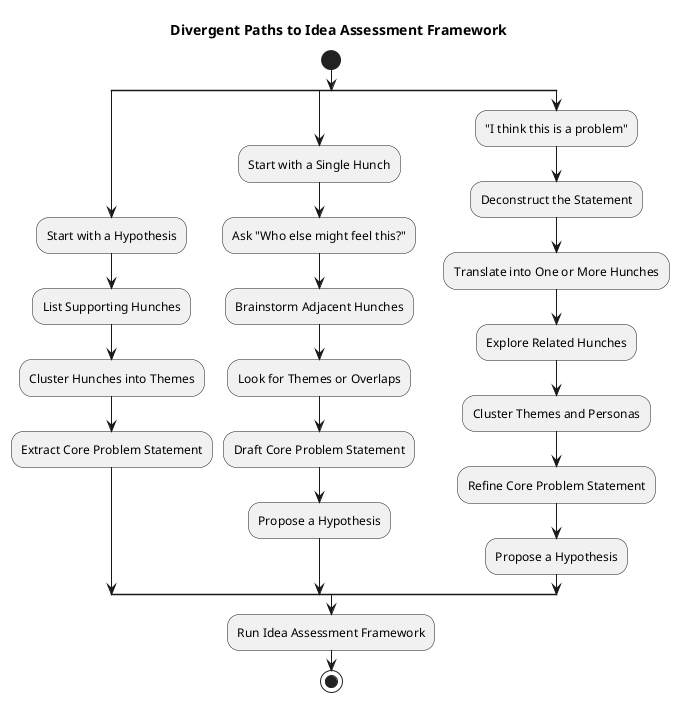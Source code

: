 @startuml
title Divergent Paths to Idea Assessment Framework

start

split
  :Start with a Hypothesis;
  :List Supporting Hunches;
  :Cluster Hunches into Themes;
  :Extract Core Problem Statement;
split again
  :Start with a Single Hunch;
  :Ask "Who else might feel this?";
  :Brainstorm Adjacent Hunches;
  :Look for Themes or Overlaps;
  :Draft Core Problem Statement;
  :Propose a Hypothesis;
split again
  :"I think this is a problem";
  :Deconstruct the Statement;
  :Translate into One or More Hunches;
  :Explore Related Hunches;
  :Cluster Themes and Personas;
  :Refine Core Problem Statement;
  :Propose a Hypothesis;
endsplit

:Run Idea Assessment Framework;
stop

@enduml
